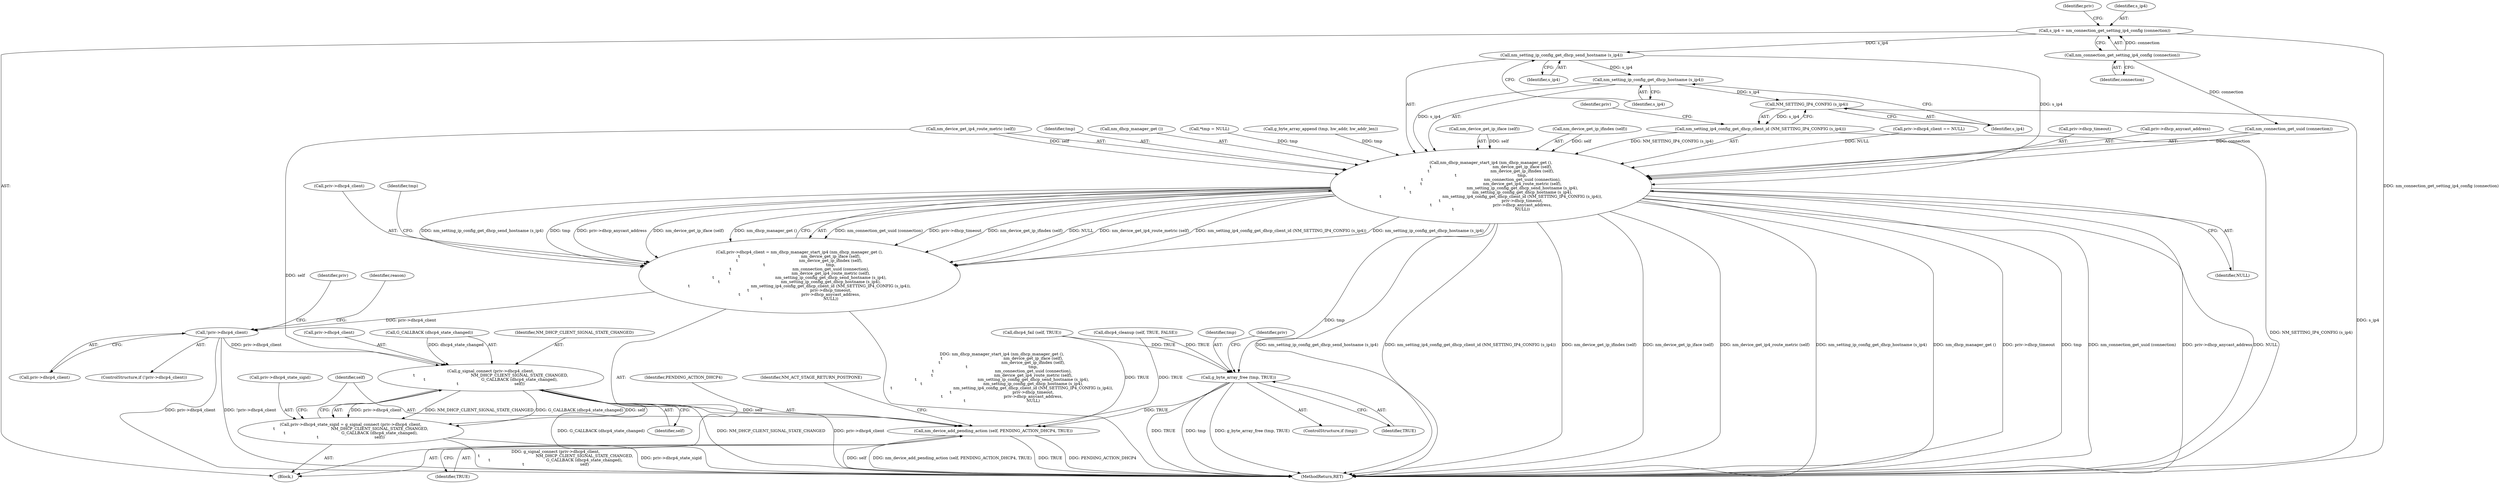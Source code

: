 digraph "0_NetworkManager_d5fc88e573fa58b93034b04d35a2454f5d28cad9@API" {
"1005298" [label="(Call,nm_setting_ip_config_get_dhcp_send_hostname (s_ip4))"];
"1005242" [label="(Call,s_ip4 = nm_connection_get_setting_ip4_config (connection))"];
"1005244" [label="(Call,nm_connection_get_setting_ip4_config (connection))"];
"1005287" [label="(Call,nm_dhcp_manager_start_ip4 (nm_dhcp_manager_get (),\n\t                                                nm_device_get_ip_iface (self),\n\t                                                nm_device_get_ip_ifindex (self),\n\t                                                tmp,\n\t                                                nm_connection_get_uuid (connection),\n\t                                                nm_device_get_ip4_route_metric (self),\n\t                                                nm_setting_ip_config_get_dhcp_send_hostname (s_ip4),\n\t                                                nm_setting_ip_config_get_dhcp_hostname (s_ip4),\n\t                                                nm_setting_ip4_config_get_dhcp_client_id (NM_SETTING_IP4_CONFIG (s_ip4)),\n\t                                                priv->dhcp_timeout,\n\t                                                priv->dhcp_anycast_address,\n\t                                                NULL))"];
"1005283" [label="(Call,priv->dhcp4_client = nm_dhcp_manager_start_ip4 (nm_dhcp_manager_get (),\n\t                                                nm_device_get_ip_iface (self),\n\t                                                nm_device_get_ip_ifindex (self),\n\t                                                tmp,\n\t                                                nm_connection_get_uuid (connection),\n\t                                                nm_device_get_ip4_route_metric (self),\n\t                                                nm_setting_ip_config_get_dhcp_send_hostname (s_ip4),\n\t                                                nm_setting_ip_config_get_dhcp_hostname (s_ip4),\n\t                                                nm_setting_ip4_config_get_dhcp_client_id (NM_SETTING_IP4_CONFIG (s_ip4)),\n\t                                                priv->dhcp_timeout,\n\t                                                priv->dhcp_anycast_address,\n\t                                                NULL))"];
"1005318" [label="(Call,!priv->dhcp4_client)"];
"1005333" [label="(Call,g_signal_connect (priv->dhcp4_client,\n\t                                            NM_DHCP_CLIENT_SIGNAL_STATE_CHANGED,\n\t                                            G_CALLBACK (dhcp4_state_changed),\n\t                                            self))"];
"1005329" [label="(Call,priv->dhcp4_state_sigid = g_signal_connect (priv->dhcp4_client,\n\t                                            NM_DHCP_CLIENT_SIGNAL_STATE_CHANGED,\n\t                                            G_CALLBACK (dhcp4_state_changed),\n\t                                            self))"];
"1005341" [label="(Call,nm_device_add_pending_action (self, PENDING_ACTION_DHCP4, TRUE))"];
"1005314" [label="(Call,g_byte_array_free (tmp, TRUE))"];
"1005300" [label="(Call,nm_setting_ip_config_get_dhcp_hostname (s_ip4))"];
"1005303" [label="(Call,NM_SETTING_IP4_CONFIG (s_ip4))"];
"1005302" [label="(Call,nm_setting_ip4_config_get_dhcp_client_id (NM_SETTING_IP4_CONFIG (s_ip4)))"];
"1005318" [label="(Call,!priv->dhcp4_client)"];
"1005314" [label="(Call,g_byte_array_free (tmp, TRUE))"];
"1005312" [label="(ControlStructure,if (tmp))"];
"1005341" [label="(Call,nm_device_add_pending_action (self, PENDING_ACTION_DHCP4, TRUE))"];
"1005294" [label="(Call,nm_connection_get_uuid (connection))"];
"1005320" [label="(Identifier,priv)"];
"1005289" [label="(Call,nm_device_get_ip_iface (self))"];
"1005245" [label="(Identifier,connection)"];
"1005287" [label="(Call,nm_dhcp_manager_start_ip4 (nm_dhcp_manager_get (),\n\t                                                nm_device_get_ip_iface (self),\n\t                                                nm_device_get_ip_ifindex (self),\n\t                                                tmp,\n\t                                                nm_connection_get_uuid (connection),\n\t                                                nm_device_get_ip4_route_metric (self),\n\t                                                nm_setting_ip_config_get_dhcp_send_hostname (s_ip4),\n\t                                                nm_setting_ip_config_get_dhcp_hostname (s_ip4),\n\t                                                nm_setting_ip4_config_get_dhcp_client_id (NM_SETTING_IP4_CONFIG (s_ip4)),\n\t                                                priv->dhcp_timeout,\n\t                                                priv->dhcp_anycast_address,\n\t                                                NULL))"];
"1005278" [label="(Call,priv->dhcp4_client == NULL)"];
"1005342" [label="(Identifier,self)"];
"1005291" [label="(Call,nm_device_get_ip_ifindex (self))"];
"1005338" [label="(Call,G_CALLBACK (dhcp4_state_changed))"];
"1005284" [label="(Call,priv->dhcp4_client)"];
"1005344" [label="(Identifier,TRUE)"];
"1005206" [label="(Call,dhcp4_fail (self, TRUE))"];
"1005244" [label="(Call,nm_connection_get_setting_ip4_config (connection))"];
"1005330" [label="(Call,priv->dhcp4_state_sigid)"];
"1005316" [label="(Identifier,TRUE)"];
"1005319" [label="(Call,priv->dhcp4_client)"];
"1005305" [label="(Call,priv->dhcp_timeout)"];
"1005080" [label="(Call,dhcp4_cleanup (self, TRUE, FALSE))"];
"1005308" [label="(Call,priv->dhcp_anycast_address)"];
"1005302" [label="(Call,nm_setting_ip4_config_get_dhcp_client_id (NM_SETTING_IP4_CONFIG (s_ip4)))"];
"1005317" [label="(ControlStructure,if (!priv->dhcp4_client))"];
"1005301" [label="(Identifier,s_ip4)"];
"1005248" [label="(Identifier,priv)"];
"1005300" [label="(Call,nm_setting_ip_config_get_dhcp_hostname (s_ip4))"];
"1005329" [label="(Call,priv->dhcp4_state_sigid = g_signal_connect (priv->dhcp4_client,\n\t                                            NM_DHCP_CLIENT_SIGNAL_STATE_CHANGED,\n\t                                            G_CALLBACK (dhcp4_state_changed),\n\t                                            self))"];
"1005303" [label="(Call,NM_SETTING_IP4_CONFIG (s_ip4))"];
"1005304" [label="(Identifier,s_ip4)"];
"1005242" [label="(Call,s_ip4 = nm_connection_get_setting_ip4_config (connection))"];
"1005296" [label="(Call,nm_device_get_ip4_route_metric (self))"];
"1005306" [label="(Identifier,priv)"];
"1005346" [label="(Identifier,NM_ACT_STAGE_RETURN_POSTPONE)"];
"1005226" [label="(Block,)"];
"1005283" [label="(Call,priv->dhcp4_client = nm_dhcp_manager_start_ip4 (nm_dhcp_manager_get (),\n\t                                                nm_device_get_ip_iface (self),\n\t                                                nm_device_get_ip_ifindex (self),\n\t                                                tmp,\n\t                                                nm_connection_get_uuid (connection),\n\t                                                nm_device_get_ip4_route_metric (self),\n\t                                                nm_setting_ip_config_get_dhcp_send_hostname (s_ip4),\n\t                                                nm_setting_ip_config_get_dhcp_hostname (s_ip4),\n\t                                                nm_setting_ip4_config_get_dhcp_client_id (NM_SETTING_IP4_CONFIG (s_ip4)),\n\t                                                priv->dhcp_timeout,\n\t                                                priv->dhcp_anycast_address,\n\t                                                NULL))"];
"1005331" [label="(Identifier,priv)"];
"1005333" [label="(Call,g_signal_connect (priv->dhcp4_client,\n\t                                            NM_DHCP_CLIENT_SIGNAL_STATE_CHANGED,\n\t                                            G_CALLBACK (dhcp4_state_changed),\n\t                                            self))"];
"1005337" [label="(Identifier,NM_DHCP_CLIENT_SIGNAL_STATE_CHANGED)"];
"1005313" [label="(Identifier,tmp)"];
"1005311" [label="(Identifier,NULL)"];
"1005298" [label="(Call,nm_setting_ip_config_get_dhcp_send_hostname (s_ip4))"];
"1005325" [label="(Identifier,reason)"];
"1005315" [label="(Identifier,tmp)"];
"1005299" [label="(Identifier,s_ip4)"];
"1005343" [label="(Identifier,PENDING_ACTION_DHCP4)"];
"1005293" [label="(Identifier,tmp)"];
"1005334" [label="(Call,priv->dhcp4_client)"];
"1007368" [label="(MethodReturn,RET)"];
"1005288" [label="(Call,nm_dhcp_manager_get ())"];
"1005243" [label="(Identifier,s_ip4)"];
"1005239" [label="(Call,*tmp = NULL)"];
"1005340" [label="(Identifier,self)"];
"1005273" [label="(Call,g_byte_array_append (tmp, hw_addr, hw_addr_len))"];
"1005298" -> "1005287"  [label="AST: "];
"1005298" -> "1005299"  [label="CFG: "];
"1005299" -> "1005298"  [label="AST: "];
"1005301" -> "1005298"  [label="CFG: "];
"1005298" -> "1005287"  [label="DDG: s_ip4"];
"1005242" -> "1005298"  [label="DDG: s_ip4"];
"1005298" -> "1005300"  [label="DDG: s_ip4"];
"1005242" -> "1005226"  [label="AST: "];
"1005242" -> "1005244"  [label="CFG: "];
"1005243" -> "1005242"  [label="AST: "];
"1005244" -> "1005242"  [label="AST: "];
"1005248" -> "1005242"  [label="CFG: "];
"1005242" -> "1007368"  [label="DDG: nm_connection_get_setting_ip4_config (connection)"];
"1005244" -> "1005242"  [label="DDG: connection"];
"1005244" -> "1005245"  [label="CFG: "];
"1005245" -> "1005244"  [label="AST: "];
"1005244" -> "1005294"  [label="DDG: connection"];
"1005287" -> "1005283"  [label="AST: "];
"1005287" -> "1005311"  [label="CFG: "];
"1005288" -> "1005287"  [label="AST: "];
"1005289" -> "1005287"  [label="AST: "];
"1005291" -> "1005287"  [label="AST: "];
"1005293" -> "1005287"  [label="AST: "];
"1005294" -> "1005287"  [label="AST: "];
"1005296" -> "1005287"  [label="AST: "];
"1005300" -> "1005287"  [label="AST: "];
"1005302" -> "1005287"  [label="AST: "];
"1005305" -> "1005287"  [label="AST: "];
"1005308" -> "1005287"  [label="AST: "];
"1005311" -> "1005287"  [label="AST: "];
"1005283" -> "1005287"  [label="CFG: "];
"1005287" -> "1007368"  [label="DDG: nm_setting_ip_config_get_dhcp_send_hostname (s_ip4)"];
"1005287" -> "1007368"  [label="DDG: nm_setting_ip4_config_get_dhcp_client_id (NM_SETTING_IP4_CONFIG (s_ip4))"];
"1005287" -> "1007368"  [label="DDG: nm_device_get_ip_ifindex (self)"];
"1005287" -> "1007368"  [label="DDG: nm_device_get_ip_iface (self)"];
"1005287" -> "1007368"  [label="DDG: nm_device_get_ip4_route_metric (self)"];
"1005287" -> "1007368"  [label="DDG: nm_setting_ip_config_get_dhcp_hostname (s_ip4)"];
"1005287" -> "1007368"  [label="DDG: nm_dhcp_manager_get ()"];
"1005287" -> "1007368"  [label="DDG: priv->dhcp_timeout"];
"1005287" -> "1007368"  [label="DDG: tmp"];
"1005287" -> "1007368"  [label="DDG: nm_connection_get_uuid (connection)"];
"1005287" -> "1007368"  [label="DDG: priv->dhcp_anycast_address"];
"1005287" -> "1007368"  [label="DDG: NULL"];
"1005287" -> "1005283"  [label="DDG: nm_connection_get_uuid (connection)"];
"1005287" -> "1005283"  [label="DDG: priv->dhcp_timeout"];
"1005287" -> "1005283"  [label="DDG: nm_device_get_ip_ifindex (self)"];
"1005287" -> "1005283"  [label="DDG: NULL"];
"1005287" -> "1005283"  [label="DDG: nm_device_get_ip4_route_metric (self)"];
"1005287" -> "1005283"  [label="DDG: nm_setting_ip4_config_get_dhcp_client_id (NM_SETTING_IP4_CONFIG (s_ip4))"];
"1005287" -> "1005283"  [label="DDG: nm_setting_ip_config_get_dhcp_hostname (s_ip4)"];
"1005287" -> "1005283"  [label="DDG: nm_setting_ip_config_get_dhcp_send_hostname (s_ip4)"];
"1005287" -> "1005283"  [label="DDG: tmp"];
"1005287" -> "1005283"  [label="DDG: priv->dhcp_anycast_address"];
"1005287" -> "1005283"  [label="DDG: nm_device_get_ip_iface (self)"];
"1005287" -> "1005283"  [label="DDG: nm_dhcp_manager_get ()"];
"1005289" -> "1005287"  [label="DDG: self"];
"1005291" -> "1005287"  [label="DDG: self"];
"1005239" -> "1005287"  [label="DDG: tmp"];
"1005273" -> "1005287"  [label="DDG: tmp"];
"1005294" -> "1005287"  [label="DDG: connection"];
"1005296" -> "1005287"  [label="DDG: self"];
"1005300" -> "1005287"  [label="DDG: s_ip4"];
"1005302" -> "1005287"  [label="DDG: NM_SETTING_IP4_CONFIG (s_ip4)"];
"1005278" -> "1005287"  [label="DDG: NULL"];
"1005287" -> "1005314"  [label="DDG: tmp"];
"1005283" -> "1005226"  [label="AST: "];
"1005284" -> "1005283"  [label="AST: "];
"1005313" -> "1005283"  [label="CFG: "];
"1005283" -> "1007368"  [label="DDG: nm_dhcp_manager_start_ip4 (nm_dhcp_manager_get (),\n\t                                                nm_device_get_ip_iface (self),\n\t                                                nm_device_get_ip_ifindex (self),\n\t                                                tmp,\n\t                                                nm_connection_get_uuid (connection),\n\t                                                nm_device_get_ip4_route_metric (self),\n\t                                                nm_setting_ip_config_get_dhcp_send_hostname (s_ip4),\n\t                                                nm_setting_ip_config_get_dhcp_hostname (s_ip4),\n\t                                                nm_setting_ip4_config_get_dhcp_client_id (NM_SETTING_IP4_CONFIG (s_ip4)),\n\t                                                priv->dhcp_timeout,\n\t                                                priv->dhcp_anycast_address,\n\t                                                NULL)"];
"1005283" -> "1005318"  [label="DDG: priv->dhcp4_client"];
"1005318" -> "1005317"  [label="AST: "];
"1005318" -> "1005319"  [label="CFG: "];
"1005319" -> "1005318"  [label="AST: "];
"1005325" -> "1005318"  [label="CFG: "];
"1005331" -> "1005318"  [label="CFG: "];
"1005318" -> "1007368"  [label="DDG: priv->dhcp4_client"];
"1005318" -> "1007368"  [label="DDG: !priv->dhcp4_client"];
"1005318" -> "1005333"  [label="DDG: priv->dhcp4_client"];
"1005333" -> "1005329"  [label="AST: "];
"1005333" -> "1005340"  [label="CFG: "];
"1005334" -> "1005333"  [label="AST: "];
"1005337" -> "1005333"  [label="AST: "];
"1005338" -> "1005333"  [label="AST: "];
"1005340" -> "1005333"  [label="AST: "];
"1005329" -> "1005333"  [label="CFG: "];
"1005333" -> "1007368"  [label="DDG: G_CALLBACK (dhcp4_state_changed)"];
"1005333" -> "1007368"  [label="DDG: NM_DHCP_CLIENT_SIGNAL_STATE_CHANGED"];
"1005333" -> "1007368"  [label="DDG: priv->dhcp4_client"];
"1005333" -> "1005329"  [label="DDG: priv->dhcp4_client"];
"1005333" -> "1005329"  [label="DDG: NM_DHCP_CLIENT_SIGNAL_STATE_CHANGED"];
"1005333" -> "1005329"  [label="DDG: G_CALLBACK (dhcp4_state_changed)"];
"1005333" -> "1005329"  [label="DDG: self"];
"1005338" -> "1005333"  [label="DDG: dhcp4_state_changed"];
"1005296" -> "1005333"  [label="DDG: self"];
"1005333" -> "1005341"  [label="DDG: self"];
"1005329" -> "1005226"  [label="AST: "];
"1005330" -> "1005329"  [label="AST: "];
"1005342" -> "1005329"  [label="CFG: "];
"1005329" -> "1007368"  [label="DDG: priv->dhcp4_state_sigid"];
"1005329" -> "1007368"  [label="DDG: g_signal_connect (priv->dhcp4_client,\n\t                                            NM_DHCP_CLIENT_SIGNAL_STATE_CHANGED,\n\t                                            G_CALLBACK (dhcp4_state_changed),\n\t                                            self)"];
"1005341" -> "1005226"  [label="AST: "];
"1005341" -> "1005344"  [label="CFG: "];
"1005342" -> "1005341"  [label="AST: "];
"1005343" -> "1005341"  [label="AST: "];
"1005344" -> "1005341"  [label="AST: "];
"1005346" -> "1005341"  [label="CFG: "];
"1005341" -> "1007368"  [label="DDG: self"];
"1005341" -> "1007368"  [label="DDG: nm_device_add_pending_action (self, PENDING_ACTION_DHCP4, TRUE)"];
"1005341" -> "1007368"  [label="DDG: TRUE"];
"1005341" -> "1007368"  [label="DDG: PENDING_ACTION_DHCP4"];
"1005314" -> "1005341"  [label="DDG: TRUE"];
"1005080" -> "1005341"  [label="DDG: TRUE"];
"1005206" -> "1005341"  [label="DDG: TRUE"];
"1005314" -> "1005312"  [label="AST: "];
"1005314" -> "1005316"  [label="CFG: "];
"1005315" -> "1005314"  [label="AST: "];
"1005316" -> "1005314"  [label="AST: "];
"1005320" -> "1005314"  [label="CFG: "];
"1005314" -> "1007368"  [label="DDG: TRUE"];
"1005314" -> "1007368"  [label="DDG: tmp"];
"1005314" -> "1007368"  [label="DDG: g_byte_array_free (tmp, TRUE)"];
"1005080" -> "1005314"  [label="DDG: TRUE"];
"1005206" -> "1005314"  [label="DDG: TRUE"];
"1005300" -> "1005301"  [label="CFG: "];
"1005301" -> "1005300"  [label="AST: "];
"1005304" -> "1005300"  [label="CFG: "];
"1005300" -> "1005303"  [label="DDG: s_ip4"];
"1005303" -> "1005302"  [label="AST: "];
"1005303" -> "1005304"  [label="CFG: "];
"1005304" -> "1005303"  [label="AST: "];
"1005302" -> "1005303"  [label="CFG: "];
"1005303" -> "1007368"  [label="DDG: s_ip4"];
"1005303" -> "1005302"  [label="DDG: s_ip4"];
"1005306" -> "1005302"  [label="CFG: "];
"1005302" -> "1007368"  [label="DDG: NM_SETTING_IP4_CONFIG (s_ip4)"];
}
